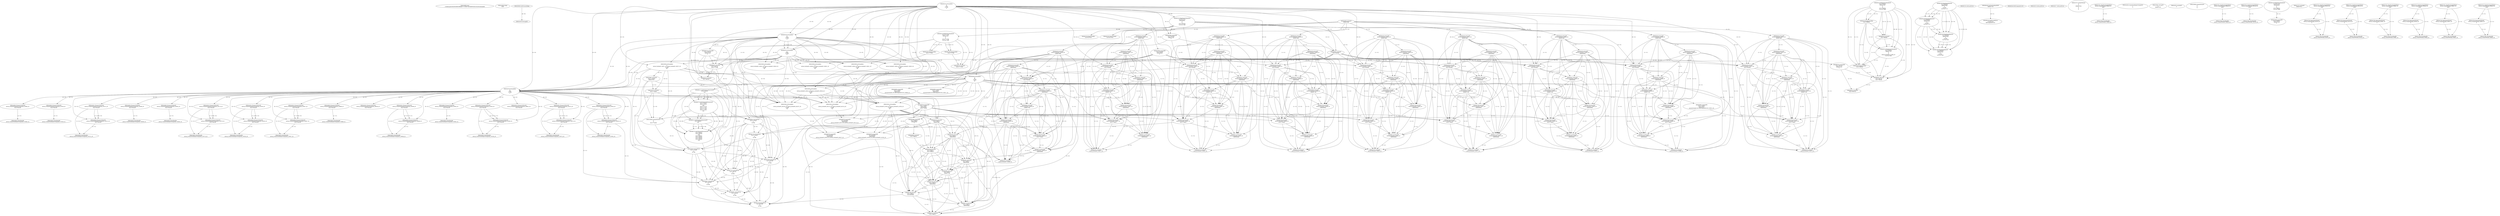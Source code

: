 // Global SCDG with merge call
digraph {
	0 [label="268454688.main
e7b605aaf4556e3626fd05dffabbf773788075d1feb80548c291d3555fe3dd06"]
	1 [label="268454699.Sleep
1000"]
	2 [label="268450908.GetProcessHeap
"]
	3 [label="268465424.VirtualAlloc
0
128
12288
4"]
	4 [label="268465190.RegOpenKeyExW
2147483650
268501000
0
131097
2147417172"]
	5 [label="268465223.RegQueryValueExW
2147417376
268500984
0
0
3221762048
2147417188"]
	3 -> 5 [label="(0-->5)"]
	6 [label="268465239.RegCloseKey
2147417376"]
	5 -> 6 [label="(1-->1)"]
	7 [label="268465489.wsprintfW
3221762048
268501104
0"]
	3 -> 7 [label="(0-->1)"]
	5 -> 7 [label="(5-->1)"]
	8 [label="268466183.VirtualAlloc
0
1024
12288
4"]
	3 -> 8 [label="(3-->3)"]
	3 -> 8 [label="(4-->4)"]
	9 [label="268466202.VirtualAlloc
0
3596
12288
4"]
	3 -> 9 [label="(3-->3)"]
	8 -> 9 [label="(3-->3)"]
	3 -> 9 [label="(4-->4)"]
	8 -> 9 [label="(4-->4)"]
	10 [label="268466212.GetWindowsDirectoryW
3221770240
256"]
	9 -> 10 [label="(0-->1)"]
	11 [label="268466270.GetVolumeInformationW
3221770240
3221770752
256
3221771776
3221771784
3221771780
3221771264
256"]
	9 -> 11 [label="(0-->1)"]
	10 -> 11 [label="(1-->1)"]
	10 -> 11 [label="(2-->3)"]
	10 -> 11 [label="(2-->8)"]
	12 [label="268465190.RegOpenKeyExW
2147483650
268501632
0
131097
2147417172"]
	4 -> 12 [label="(1-->1)"]
	4 -> 12 [label="(4-->4)"]
	4 -> 12 [label="(5-->5)"]
	13 [label="268465223.RegQueryValueExW
3221771788
268501592
0
0
3221771788
2147417188"]
	5 -> 13 [label="(6-->6)"]
	14 [label="268465254.GetLastError
"]
	15 [label="268465263.RegCloseKey
3221771788"]
	13 -> 15 [label="(1-->1)"]
	13 -> 15 [label="(5-->1)"]
	16 [label="268466376.wsprintfW
3221766144
268501204
0"]
	8 -> 16 [label="(0-->1)"]
	17 [label="268466397.lstrcatW
3221766144
3221771788"]
	8 -> 17 [label="(0-->1)"]
	16 -> 17 [label="(1-->1)"]
	13 -> 17 [label="(1-->2)"]
	13 -> 17 [label="(5-->2)"]
	15 -> 17 [label="(1-->2)"]
	18 [label="268466409.GetModuleHandleW
268501752"]
	19 [label="268466416.GetProcAddress
270536744
RtlComputeCrc32"]
	18 -> 19 [label="(0-->1)"]
	20 [label="268466432.lstrlenW
3221766144"]
	8 -> 20 [label="(0-->1)"]
	16 -> 20 [label="(1-->1)"]
	17 -> 20 [label="(1-->1)"]
	21 [label="268466449.RtlComputeCrc32
"]
	22 [label="268466481.VirtualFree
3221770240
0
32768"]
	9 -> 22 [label="(0-->1)"]
	10 -> 22 [label="(1-->1)"]
	11 -> 22 [label="(1-->1)"]
	23 [label="268464882.lstrlenW
3221762048"]
	3 -> 23 [label="(0-->1)"]
	5 -> 23 [label="(5-->1)"]
	7 -> 23 [label="(1-->1)"]
	24 [label="268464893.lstrlenW
268497860"]
	25 [label="268453932.VirtualAlloc
0
retval_lstrlenW_32971_32_retval_lstrlenW_32972_32
12288
64"]
	3 -> 25 [label="(3-->3)"]
	8 -> 25 [label="(3-->3)"]
	9 -> 25 [label="(3-->3)"]
	26 [label="268453967.lstrcpyW
3221774336
268497976"]
	25 -> 26 [label="(0-->1)"]
	27 [label="268453974.lstrlenW
3221774336"]
	25 -> 27 [label="(0-->1)"]
	26 -> 27 [label="(1-->1)"]
	28 [label="268464425.lstrcatW
retval_lstrlenW_33001_32
268497860"]
	24 -> 28 [label="(1-->2)"]
	29 [label="268464433.lstrcatW
retval_lstrlenW_33001_32
268500944"]
	28 -> 29 [label="(1-->1)"]
	30 [label="268464439.lstrcatW
retval_lstrlenW_33001_32
3221762048"]
	28 -> 30 [label="(1-->1)"]
	29 -> 30 [label="(1-->1)"]
	3 -> 30 [label="(0-->2)"]
	5 -> 30 [label="(5-->2)"]
	7 -> 30 [label="(1-->2)"]
	23 -> 30 [label="(1-->2)"]
	31 [label="268464447.lstrcatW
retval_lstrlenW_33001_32
268500948"]
	28 -> 31 [label="(1-->1)"]
	29 -> 31 [label="(1-->1)"]
	30 -> 31 [label="(1-->1)"]
	32 [label="268464636.VirtualAlloc
0
66
12288
64"]
	3 -> 32 [label="(3-->3)"]
	8 -> 32 [label="(3-->3)"]
	9 -> 32 [label="(3-->3)"]
	25 -> 32 [label="(3-->3)"]
	25 -> 32 [label="(4-->4)"]
	33 [label="268464679.wsprintfW
3221778432
268500964
3221774336"]
	32 -> 33 [label="(0-->1)"]
	25 -> 33 [label="(0-->3)"]
	26 -> 33 [label="(1-->3)"]
	27 -> 33 [label="(1-->3)"]
	34 [label="268464692.lstrcatW
retval_lstrlenW_33001_32
268497764"]
	28 -> 34 [label="(1-->1)"]
	29 -> 34 [label="(1-->1)"]
	30 -> 34 [label="(1-->1)"]
	31 -> 34 [label="(1-->1)"]
	35 [label="268464700.lstrcatW
retval_lstrlenW_33001_32
268500944"]
	28 -> 35 [label="(1-->1)"]
	29 -> 35 [label="(1-->1)"]
	30 -> 35 [label="(1-->1)"]
	31 -> 35 [label="(1-->1)"]
	34 -> 35 [label="(1-->1)"]
	29 -> 35 [label="(2-->2)"]
	36 [label="268464706.lstrcatW
retval_lstrlenW_33001_32
3221778432"]
	28 -> 36 [label="(1-->1)"]
	29 -> 36 [label="(1-->1)"]
	30 -> 36 [label="(1-->1)"]
	31 -> 36 [label="(1-->1)"]
	34 -> 36 [label="(1-->1)"]
	35 -> 36 [label="(1-->1)"]
	32 -> 36 [label="(0-->2)"]
	33 -> 36 [label="(1-->2)"]
	37 [label="268464714.lstrcatW
retval_lstrlenW_33001_32
268500948"]
	28 -> 37 [label="(1-->1)"]
	29 -> 37 [label="(1-->1)"]
	30 -> 37 [label="(1-->1)"]
	31 -> 37 [label="(1-->1)"]
	34 -> 37 [label="(1-->1)"]
	35 -> 37 [label="(1-->1)"]
	36 -> 37 [label="(1-->1)"]
	31 -> 37 [label="(2-->2)"]
	38 [label="268464726.VirtualFree
3221778432
0
32768"]
	32 -> 38 [label="(0-->1)"]
	33 -> 38 [label="(1-->1)"]
	36 -> 38 [label="(2-->1)"]
	22 -> 38 [label="(3-->3)"]
	39 [label="268464767.lstrlenW
retval_lstrlenW_33001_32"]
	28 -> 39 [label="(1-->1)"]
	29 -> 39 [label="(1-->1)"]
	30 -> 39 [label="(1-->1)"]
	31 -> 39 [label="(1-->1)"]
	34 -> 39 [label="(1-->1)"]
	35 -> 39 [label="(1-->1)"]
	36 -> 39 [label="(1-->1)"]
	37 -> 39 [label="(1-->1)"]
	40 [label="268453998.CreateMutexW
0
0
3221774336"]
	25 -> 40 [label="(0-->3)"]
	26 -> 40 [label="(1-->3)"]
	27 -> 40 [label="(1-->3)"]
	33 -> 40 [label="(3-->3)"]
	41 [label="268454010.GetLastError
"]
	42 [label="268454017.GetLastError
"]
	43 [label="268454043.VirtualFree
3221774336
0
32768"]
	25 -> 43 [label="(0-->1)"]
	26 -> 43 [label="(1-->1)"]
	27 -> 43 [label="(1-->1)"]
	33 -> 43 [label="(3-->1)"]
	40 -> 43 [label="(3-->1)"]
	22 -> 43 [label="(3-->3)"]
	38 -> 43 [label="(3-->3)"]
	44 [label="268467629.VirtualFree
3221762048
0
32768"]
	3 -> 44 [label="(0-->1)"]
	5 -> 44 [label="(5-->1)"]
	7 -> 44 [label="(1-->1)"]
	23 -> 44 [label="(1-->1)"]
	30 -> 44 [label="(2-->1)"]
	22 -> 44 [label="(3-->3)"]
	38 -> 44 [label="(3-->3)"]
	43 -> 44 [label="(3-->3)"]
	45 [label="268467737.VirtualFree
3221766144
0
32768"]
	8 -> 45 [label="(0-->1)"]
	16 -> 45 [label="(1-->1)"]
	17 -> 45 [label="(1-->1)"]
	20 -> 45 [label="(1-->1)"]
	22 -> 45 [label="(3-->3)"]
	38 -> 45 [label="(3-->3)"]
	43 -> 45 [label="(3-->3)"]
	44 -> 45 [label="(3-->3)"]
	46 [label="268454737.CreateThread
0
0
268447024
0
0
0"]
	47 [label="268454761.WaitForSingleObject
retval_CreateThread_33929_32
5000"]
	48 [label="268454790.CloseHandle
retval_CreateThread_33929_32"]
	47 -> 48 [label="(1-->1)"]
	49 [label="268454450.CreateToolhelp32Snapshot
2
0"]
	50 [label="268454476.VirtualAlloc
0
556
12288
4"]
	3 -> 50 [label="(3-->3)"]
	8 -> 50 [label="(3-->3)"]
	9 -> 50 [label="(3-->3)"]
	25 -> 50 [label="(3-->3)"]
	32 -> 50 [label="(3-->3)"]
	3 -> 50 [label="(4-->4)"]
	8 -> 50 [label="(4-->4)"]
	9 -> 50 [label="(4-->4)"]
	51 [label="268454501.Process32FirstW
retval_CreateToolhelp32Snapshot_38852_32
3221782528"]
	50 -> 51 [label="(0-->2)"]
	52 [label="268454533.lstrcmpiW
"]
	2 -> 52 [label="(0-->0)"]
	53 [label="268465489.wsprintfW
3221762048
268500964
0"]
	3 -> 53 [label="(0-->1)"]
	54 [label="268453932.VirtualAlloc
0
retval_lstrlenW_32813_32_retval_lstrlenW_32816_32
12288
64"]
	3 -> 54 [label="(3-->3)"]
	8 -> 54 [label="(3-->3)"]
	9 -> 54 [label="(3-->3)"]
	55 [label="268464425.lstrcatW
retval_lstrlenW_32829_32
268497860"]
	24 -> 55 [label="(1-->2)"]
	56 [label="268464433.lstrcatW
retval_lstrlenW_32829_32
268500944"]
	55 -> 56 [label="(1-->1)"]
	57 [label="268464439.lstrcatW
retval_lstrlenW_32829_32
3221762048"]
	55 -> 57 [label="(1-->1)"]
	56 -> 57 [label="(1-->1)"]
	3 -> 57 [label="(0-->2)"]
	23 -> 57 [label="(1-->2)"]
	53 -> 57 [label="(1-->2)"]
	58 [label="268464447.lstrcatW
retval_lstrlenW_32829_32
268500948"]
	55 -> 58 [label="(1-->1)"]
	56 -> 58 [label="(1-->1)"]
	57 -> 58 [label="(1-->1)"]
	59 [label="268464692.lstrcatW
retval_lstrlenW_32829_32
268497764"]
	55 -> 59 [label="(1-->1)"]
	56 -> 59 [label="(1-->1)"]
	57 -> 59 [label="(1-->1)"]
	58 -> 59 [label="(1-->1)"]
	60 [label="268464700.lstrcatW
retval_lstrlenW_32829_32
268500944"]
	55 -> 60 [label="(1-->1)"]
	56 -> 60 [label="(1-->1)"]
	57 -> 60 [label="(1-->1)"]
	58 -> 60 [label="(1-->1)"]
	59 -> 60 [label="(1-->1)"]
	56 -> 60 [label="(2-->2)"]
	61 [label="268464706.lstrcatW
retval_lstrlenW_32829_32
3221778432"]
	55 -> 61 [label="(1-->1)"]
	56 -> 61 [label="(1-->1)"]
	57 -> 61 [label="(1-->1)"]
	58 -> 61 [label="(1-->1)"]
	59 -> 61 [label="(1-->1)"]
	60 -> 61 [label="(1-->1)"]
	32 -> 61 [label="(0-->2)"]
	33 -> 61 [label="(1-->2)"]
	62 [label="268464714.lstrcatW
retval_lstrlenW_32829_32
268500948"]
	55 -> 62 [label="(1-->1)"]
	56 -> 62 [label="(1-->1)"]
	57 -> 62 [label="(1-->1)"]
	58 -> 62 [label="(1-->1)"]
	59 -> 62 [label="(1-->1)"]
	60 -> 62 [label="(1-->1)"]
	61 -> 62 [label="(1-->1)"]
	58 -> 62 [label="(2-->2)"]
	63 [label="268464767.lstrlenW
retval_lstrlenW_32829_32"]
	55 -> 63 [label="(1-->1)"]
	56 -> 63 [label="(1-->1)"]
	57 -> 63 [label="(1-->1)"]
	58 -> 63 [label="(1-->1)"]
	59 -> 63 [label="(1-->1)"]
	60 -> 63 [label="(1-->1)"]
	61 -> 63 [label="(1-->1)"]
	62 -> 63 [label="(1-->1)"]
	64 [label="268454501.Process32FirstW
retval_CreateToolhelp32Snapshot_33205_32
3221782528"]
	50 -> 64 [label="(0-->2)"]
	65 [label="268454602.Process32NextW
retval_CreateToolhelp32Snapshot_33205_32
3221782528"]
	64 -> 65 [label="(1-->1)"]
	50 -> 65 [label="(0-->2)"]
	64 -> 65 [label="(2-->2)"]
	66 [label="268454627.VirtualFree
3221782528
0
32768"]
	50 -> 66 [label="(0-->1)"]
	64 -> 66 [label="(2-->1)"]
	65 -> 66 [label="(2-->1)"]
	22 -> 66 [label="(3-->3)"]
	38 -> 66 [label="(3-->3)"]
	43 -> 66 [label="(3-->3)"]
	44 -> 66 [label="(3-->3)"]
	45 -> 66 [label="(3-->3)"]
	67 [label="268454634.CloseHandle
retval_CreateToolhelp32Snapshot_33205_32"]
	64 -> 67 [label="(1-->1)"]
	65 -> 67 [label="(1-->1)"]
	68 [label="268465190.RegOpenKeyExW
2147483650
268501000
0
131097
2147417052"]
	4 -> 68 [label="(1-->1)"]
	12 -> 68 [label="(1-->1)"]
	4 -> 68 [label="(2-->2)"]
	4 -> 68 [label="(4-->4)"]
	12 -> 68 [label="(4-->4)"]
	69 [label="268465489.wsprintfW
3221786624
268500964
0"]
	33 -> 69 [label="(2-->2)"]
	53 -> 69 [label="(2-->2)"]
	70 [label="268466212.GetWindowsDirectoryW
3221794816
256"]
	10 -> 70 [label="(2-->2)"]
	11 -> 70 [label="(3-->2)"]
	11 -> 70 [label="(8-->2)"]
	71 [label="268466270.GetVolumeInformationW
3221794816
3221795328
256
3221796352
3221796360
3221796356
3221795840
256"]
	70 -> 71 [label="(1-->1)"]
	10 -> 71 [label="(2-->3)"]
	11 -> 71 [label="(3-->3)"]
	11 -> 71 [label="(8-->3)"]
	70 -> 71 [label="(2-->3)"]
	10 -> 71 [label="(2-->8)"]
	11 -> 71 [label="(3-->8)"]
	11 -> 71 [label="(8-->8)"]
	70 -> 71 [label="(2-->8)"]
	72 [label="268465190.RegOpenKeyExW
2147483650
268501632
0
131097
2147417052"]
	4 -> 72 [label="(1-->1)"]
	12 -> 72 [label="(1-->1)"]
	68 -> 72 [label="(1-->1)"]
	12 -> 72 [label="(2-->2)"]
	4 -> 72 [label="(4-->4)"]
	12 -> 72 [label="(4-->4)"]
	68 -> 72 [label="(4-->4)"]
	68 -> 72 [label="(5-->5)"]
	73 [label="268465223.RegQueryValueExW
3221796364
268501592
0
0
3221796364
2147417068"]
	74 [label="268465239.RegCloseKey
3221796364"]
	73 -> 74 [label="(1-->1)"]
	73 -> 74 [label="(5-->1)"]
	75 [label="268466320.lstrlenW
3221796364"]
	73 -> 75 [label="(1-->1)"]
	73 -> 75 [label="(5-->1)"]
	74 -> 75 [label="(1-->1)"]
	76 [label="268465223.RegQueryValueExW
3221796364
268501728
0
0
retval_lstrlenW_37560_32
2147417068"]
	73 -> 76 [label="(1-->1)"]
	73 -> 76 [label="(5-->1)"]
	74 -> 76 [label="(1-->1)"]
	75 -> 76 [label="(1-->1)"]
	73 -> 76 [label="(6-->6)"]
	77 [label="268465263.RegCloseKey
3221796364"]
	73 -> 77 [label="(1-->1)"]
	73 -> 77 [label="(5-->1)"]
	74 -> 77 [label="(1-->1)"]
	75 -> 77 [label="(1-->1)"]
	76 -> 77 [label="(1-->1)"]
	78 [label="268466376.wsprintfW
3221790720
268501204
0"]
	16 -> 78 [label="(2-->2)"]
	79 [label="268466397.lstrcatW
3221790720
3221796364"]
	78 -> 79 [label="(1-->1)"]
	73 -> 79 [label="(1-->2)"]
	73 -> 79 [label="(5-->2)"]
	74 -> 79 [label="(1-->2)"]
	75 -> 79 [label="(1-->2)"]
	76 -> 79 [label="(1-->2)"]
	77 -> 79 [label="(1-->2)"]
	80 [label="268466432.lstrlenW
3221790720"]
	78 -> 80 [label="(1-->1)"]
	79 -> 80 [label="(1-->1)"]
	81 [label="268466481.VirtualFree
3221794816
0
32768"]
	70 -> 81 [label="(1-->1)"]
	71 -> 81 [label="(1-->1)"]
	22 -> 81 [label="(3-->3)"]
	38 -> 81 [label="(3-->3)"]
	43 -> 81 [label="(3-->3)"]
	44 -> 81 [label="(3-->3)"]
	45 -> 81 [label="(3-->3)"]
	66 -> 81 [label="(3-->3)"]
	82 [label="268464882.lstrlenW
3221786624"]
	69 -> 82 [label="(1-->1)"]
	83 [label="268452641.VirtualAlloc
0
retval_lstrlenW_41353_32_retval_lstrlenW_41355_32
12288
64"]
	3 -> 83 [label="(3-->3)"]
	8 -> 83 [label="(3-->3)"]
	9 -> 83 [label="(3-->3)"]
	32 -> 83 [label="(3-->3)"]
	50 -> 83 [label="(3-->3)"]
	54 -> 83 [label="(3-->3)"]
	32 -> 83 [label="(4-->4)"]
	54 -> 83 [label="(4-->4)"]
	84 [label="268464425.lstrcatW
3221798912
268497860"]
	83 -> 84 [label="(0-->1)"]
	24 -> 84 [label="(1-->2)"]
	55 -> 84 [label="(2-->2)"]
	85 [label="268464433.lstrcatW
3221798912
268500944"]
	83 -> 85 [label="(0-->1)"]
	84 -> 85 [label="(1-->1)"]
	56 -> 85 [label="(2-->2)"]
	60 -> 85 [label="(2-->2)"]
	86 [label="268464439.lstrcatW
3221798912
3221786624"]
	83 -> 86 [label="(0-->1)"]
	84 -> 86 [label="(1-->1)"]
	85 -> 86 [label="(1-->1)"]
	69 -> 86 [label="(1-->2)"]
	82 -> 86 [label="(1-->2)"]
	87 [label="268464447.lstrcatW
3221798912
268500948"]
	83 -> 87 [label="(0-->1)"]
	84 -> 87 [label="(1-->1)"]
	85 -> 87 [label="(1-->1)"]
	86 -> 87 [label="(1-->1)"]
	58 -> 87 [label="(2-->2)"]
	62 -> 87 [label="(2-->2)"]
	88 [label="268464679.wsprintfW
3221803008
268500964
retval_lstrlenW_41353_32_retval_lstrlenW_41355_32"]
	33 -> 88 [label="(2-->2)"]
	53 -> 88 [label="(2-->2)"]
	69 -> 88 [label="(2-->2)"]
	83 -> 88 [label="(2-->3)"]
	89 [label="268464692.lstrcatW
3221798912
268497764"]
	83 -> 89 [label="(0-->1)"]
	84 -> 89 [label="(1-->1)"]
	85 -> 89 [label="(1-->1)"]
	86 -> 89 [label="(1-->1)"]
	87 -> 89 [label="(1-->1)"]
	59 -> 89 [label="(2-->2)"]
	90 [label="268464700.lstrcatW
3221798912
268500944"]
	83 -> 90 [label="(0-->1)"]
	84 -> 90 [label="(1-->1)"]
	85 -> 90 [label="(1-->1)"]
	86 -> 90 [label="(1-->1)"]
	87 -> 90 [label="(1-->1)"]
	89 -> 90 [label="(1-->1)"]
	56 -> 90 [label="(2-->2)"]
	60 -> 90 [label="(2-->2)"]
	85 -> 90 [label="(2-->2)"]
	91 [label="268464706.lstrcatW
3221798912
3221803008"]
	83 -> 91 [label="(0-->1)"]
	84 -> 91 [label="(1-->1)"]
	85 -> 91 [label="(1-->1)"]
	86 -> 91 [label="(1-->1)"]
	87 -> 91 [label="(1-->1)"]
	89 -> 91 [label="(1-->1)"]
	90 -> 91 [label="(1-->1)"]
	88 -> 91 [label="(1-->2)"]
	92 [label="268464714.lstrcatW
3221798912
268500948"]
	83 -> 92 [label="(0-->1)"]
	84 -> 92 [label="(1-->1)"]
	85 -> 92 [label="(1-->1)"]
	86 -> 92 [label="(1-->1)"]
	87 -> 92 [label="(1-->1)"]
	89 -> 92 [label="(1-->1)"]
	90 -> 92 [label="(1-->1)"]
	91 -> 92 [label="(1-->1)"]
	58 -> 92 [label="(2-->2)"]
	62 -> 92 [label="(2-->2)"]
	87 -> 92 [label="(2-->2)"]
	93 [label="268464726.VirtualFree
3221803008
0
32768"]
	88 -> 93 [label="(1-->1)"]
	91 -> 93 [label="(2-->1)"]
	22 -> 93 [label="(3-->3)"]
	38 -> 93 [label="(3-->3)"]
	43 -> 93 [label="(3-->3)"]
	44 -> 93 [label="(3-->3)"]
	45 -> 93 [label="(3-->3)"]
	66 -> 93 [label="(3-->3)"]
	81 -> 93 [label="(3-->3)"]
	94 [label="268464767.lstrlenW
3221798912"]
	83 -> 94 [label="(0-->1)"]
	84 -> 94 [label="(1-->1)"]
	85 -> 94 [label="(1-->1)"]
	86 -> 94 [label="(1-->1)"]
	87 -> 94 [label="(1-->1)"]
	89 -> 94 [label="(1-->1)"]
	90 -> 94 [label="(1-->1)"]
	91 -> 94 [label="(1-->1)"]
	92 -> 94 [label="(1-->1)"]
	95 [label="268453967.lstrcpyW
0
268497976"]
	96 [label="268453974.lstrlenW
0"]
	97 [label="268464425.lstrcatW
retval_lstrlenW_32827_32
268497860"]
	24 -> 97 [label="(1-->2)"]
	98 [label="268464433.lstrcatW
retval_lstrlenW_32827_32
268500944"]
	97 -> 98 [label="(1-->1)"]
	99 [label="268464439.lstrcatW
retval_lstrlenW_32827_32
3221762048"]
	97 -> 99 [label="(1-->1)"]
	98 -> 99 [label="(1-->1)"]
	3 -> 99 [label="(0-->2)"]
	23 -> 99 [label="(1-->2)"]
	53 -> 99 [label="(1-->2)"]
	100 [label="268464447.lstrcatW
retval_lstrlenW_32827_32
268500948"]
	97 -> 100 [label="(1-->1)"]
	98 -> 100 [label="(1-->1)"]
	99 -> 100 [label="(1-->1)"]
	101 [label="268464692.lstrcatW
retval_lstrlenW_32827_32
268497764"]
	97 -> 101 [label="(1-->1)"]
	98 -> 101 [label="(1-->1)"]
	99 -> 101 [label="(1-->1)"]
	100 -> 101 [label="(1-->1)"]
	102 [label="268464700.lstrcatW
retval_lstrlenW_32827_32
268500944"]
	97 -> 102 [label="(1-->1)"]
	98 -> 102 [label="(1-->1)"]
	99 -> 102 [label="(1-->1)"]
	100 -> 102 [label="(1-->1)"]
	101 -> 102 [label="(1-->1)"]
	98 -> 102 [label="(2-->2)"]
	103 [label="268464706.lstrcatW
retval_lstrlenW_32827_32
3221778432"]
	97 -> 103 [label="(1-->1)"]
	98 -> 103 [label="(1-->1)"]
	99 -> 103 [label="(1-->1)"]
	100 -> 103 [label="(1-->1)"]
	101 -> 103 [label="(1-->1)"]
	102 -> 103 [label="(1-->1)"]
	32 -> 103 [label="(0-->2)"]
	33 -> 103 [label="(1-->2)"]
	104 [label="268464714.lstrcatW
retval_lstrlenW_32827_32
268500948"]
	97 -> 104 [label="(1-->1)"]
	98 -> 104 [label="(1-->1)"]
	99 -> 104 [label="(1-->1)"]
	100 -> 104 [label="(1-->1)"]
	101 -> 104 [label="(1-->1)"]
	102 -> 104 [label="(1-->1)"]
	103 -> 104 [label="(1-->1)"]
	100 -> 104 [label="(2-->2)"]
	105 [label="268464767.lstrlenW
retval_lstrlenW_32827_32"]
	97 -> 105 [label="(1-->1)"]
	98 -> 105 [label="(1-->1)"]
	99 -> 105 [label="(1-->1)"]
	100 -> 105 [label="(1-->1)"]
	101 -> 105 [label="(1-->1)"]
	102 -> 105 [label="(1-->1)"]
	103 -> 105 [label="(1-->1)"]
	104 -> 105 [label="(1-->1)"]
	106 [label="268453998.CreateMutexW
0
0
0"]
	107 [label="268454761.WaitForSingleObject
retval_CreateThread_36436_32
5000"]
	108 [label="268454790.CloseHandle
retval_CreateThread_36436_32"]
	107 -> 108 [label="(1-->1)"]
	109 [label="268454501.Process32FirstW
retval_CreateToolhelp32Snapshot_39029_32
3221782528"]
	50 -> 109 [label="(0-->2)"]
	110 [label="268454761.WaitForSingleObject
retval_CreateThread_33150_32
5000"]
	111 [label="268454790.CloseHandle
retval_CreateThread_33150_32"]
	110 -> 111 [label="(1-->1)"]
	112 [label="268454501.Process32FirstW
retval_CreateToolhelp32Snapshot_33437_32
3221782528"]
	50 -> 112 [label="(0-->2)"]
	113 [label="268454602.Process32NextW
retval_CreateToolhelp32Snapshot_33437_32
3221782528"]
	112 -> 113 [label="(1-->1)"]
	50 -> 113 [label="(0-->2)"]
	112 -> 113 [label="(2-->2)"]
	114 [label="268454634.CloseHandle
retval_CreateToolhelp32Snapshot_33437_32"]
	112 -> 114 [label="(1-->1)"]
	113 -> 114 [label="(1-->1)"]
	115 [label="268465223.RegQueryValueExW
2147417376
268500984
0
0
3221786624
2147417068"]
	116 [label="268465489.wsprintfW
3221786624
268501104
0"]
	115 -> 116 [label="(5-->1)"]
	117 [label="268452641.VirtualAlloc
0
retval_lstrlenW_40112_32_retval_lstrlenW_40110_32
12288
64"]
	3 -> 117 [label="(3-->3)"]
	8 -> 117 [label="(3-->3)"]
	9 -> 117 [label="(3-->3)"]
	32 -> 117 [label="(3-->3)"]
	50 -> 117 [label="(3-->3)"]
	54 -> 117 [label="(3-->3)"]
	32 -> 117 [label="(4-->4)"]
	54 -> 117 [label="(4-->4)"]
	118 [label="268464679.wsprintfW
3221803008
268500964
retval_lstrlenW_40112_32_retval_lstrlenW_40110_32"]
	33 -> 118 [label="(2-->2)"]
	53 -> 118 [label="(2-->2)"]
	117 -> 118 [label="(2-->3)"]
	119 [label="268452707.lstrlenW
268497912"]
	120 [label="268452641.VirtualAlloc
0
retval_lstrlenW_40105_32_retval_lstrlenW_40107_32
12288
64"]
	3 -> 120 [label="(3-->3)"]
	8 -> 120 [label="(3-->3)"]
	9 -> 120 [label="(3-->3)"]
	32 -> 120 [label="(3-->3)"]
	50 -> 120 [label="(3-->3)"]
	54 -> 120 [label="(3-->3)"]
	32 -> 120 [label="(4-->4)"]
	54 -> 120 [label="(4-->4)"]
	121 [label="268464679.wsprintfW
3221803008
268500964
retval_lstrlenW_40105_32_retval_lstrlenW_40107_32"]
	33 -> 121 [label="(2-->2)"]
	53 -> 121 [label="(2-->2)"]
	69 -> 121 [label="(2-->2)"]
	120 -> 121 [label="(2-->3)"]
	122 [label="268465263.RegCloseKey
2147417376"]
	5 -> 122 [label="(1-->1)"]
	123 [label="268465239.RegCloseKey
3221771788"]
	13 -> 123 [label="(1-->1)"]
	13 -> 123 [label="(5-->1)"]
	124 [label="268466320.lstrlenW
3221771788"]
	13 -> 124 [label="(1-->1)"]
	13 -> 124 [label="(5-->1)"]
	123 -> 124 [label="(1-->1)"]
	125 [label="268453932.VirtualAlloc
0
retval_lstrlenW_32822_32_retval_lstrlenW_32819_32
12288
64"]
	3 -> 125 [label="(3-->3)"]
	8 -> 125 [label="(3-->3)"]
	9 -> 125 [label="(3-->3)"]
	126 [label="268464425.lstrcatW
retval_lstrlenW_32836_32
268497860"]
	24 -> 126 [label="(1-->2)"]
	127 [label="268464433.lstrcatW
retval_lstrlenW_32836_32
268500944"]
	126 -> 127 [label="(1-->1)"]
	128 [label="268464439.lstrcatW
retval_lstrlenW_32836_32
3221762048"]
	126 -> 128 [label="(1-->1)"]
	127 -> 128 [label="(1-->1)"]
	3 -> 128 [label="(0-->2)"]
	23 -> 128 [label="(1-->2)"]
	53 -> 128 [label="(1-->2)"]
	129 [label="268464447.lstrcatW
retval_lstrlenW_32836_32
268500948"]
	126 -> 129 [label="(1-->1)"]
	127 -> 129 [label="(1-->1)"]
	128 -> 129 [label="(1-->1)"]
	130 [label="268464692.lstrcatW
retval_lstrlenW_32836_32
268497764"]
	126 -> 130 [label="(1-->1)"]
	127 -> 130 [label="(1-->1)"]
	128 -> 130 [label="(1-->1)"]
	129 -> 130 [label="(1-->1)"]
	131 [label="268464700.lstrcatW
retval_lstrlenW_32836_32
268500944"]
	126 -> 131 [label="(1-->1)"]
	127 -> 131 [label="(1-->1)"]
	128 -> 131 [label="(1-->1)"]
	129 -> 131 [label="(1-->1)"]
	130 -> 131 [label="(1-->1)"]
	127 -> 131 [label="(2-->2)"]
	132 [label="268464706.lstrcatW
retval_lstrlenW_32836_32
3221778432"]
	126 -> 132 [label="(1-->1)"]
	127 -> 132 [label="(1-->1)"]
	128 -> 132 [label="(1-->1)"]
	129 -> 132 [label="(1-->1)"]
	130 -> 132 [label="(1-->1)"]
	131 -> 132 [label="(1-->1)"]
	32 -> 132 [label="(0-->2)"]
	33 -> 132 [label="(1-->2)"]
	133 [label="268464714.lstrcatW
retval_lstrlenW_32836_32
268500948"]
	126 -> 133 [label="(1-->1)"]
	127 -> 133 [label="(1-->1)"]
	128 -> 133 [label="(1-->1)"]
	129 -> 133 [label="(1-->1)"]
	130 -> 133 [label="(1-->1)"]
	131 -> 133 [label="(1-->1)"]
	132 -> 133 [label="(1-->1)"]
	129 -> 133 [label="(2-->2)"]
	134 [label="268464767.lstrlenW
retval_lstrlenW_32836_32"]
	126 -> 134 [label="(1-->1)"]
	127 -> 134 [label="(1-->1)"]
	128 -> 134 [label="(1-->1)"]
	129 -> 134 [label="(1-->1)"]
	130 -> 134 [label="(1-->1)"]
	131 -> 134 [label="(1-->1)"]
	132 -> 134 [label="(1-->1)"]
	133 -> 134 [label="(1-->1)"]
	135 [label="268454602.Process32NextW
retval_CreateToolhelp32Snapshot_33099_32
3221782528"]
	50 -> 135 [label="(0-->2)"]
	136 [label="268454634.CloseHandle
retval_CreateToolhelp32Snapshot_33099_32"]
	135 -> 136 [label="(1-->1)"]
	137 [label="268453932.VirtualAlloc
0
retval_lstrlenW_32828_32_retval_lstrlenW_32831_32
12288
64"]
	3 -> 137 [label="(3-->3)"]
	8 -> 137 [label="(3-->3)"]
	9 -> 137 [label="(3-->3)"]
	138 [label="268464425.lstrcatW
retval_lstrlenW_32853_32
268497860"]
	24 -> 138 [label="(1-->2)"]
	139 [label="268464433.lstrcatW
retval_lstrlenW_32853_32
268500944"]
	138 -> 139 [label="(1-->1)"]
	140 [label="268464439.lstrcatW
retval_lstrlenW_32853_32
3221762048"]
	138 -> 140 [label="(1-->1)"]
	139 -> 140 [label="(1-->1)"]
	3 -> 140 [label="(0-->2)"]
	5 -> 140 [label="(5-->2)"]
	23 -> 140 [label="(1-->2)"]
	53 -> 140 [label="(1-->2)"]
	141 [label="268464447.lstrcatW
retval_lstrlenW_32853_32
268500948"]
	138 -> 141 [label="(1-->1)"]
	139 -> 141 [label="(1-->1)"]
	140 -> 141 [label="(1-->1)"]
	142 [label="268464692.lstrcatW
retval_lstrlenW_32853_32
268497764"]
	138 -> 142 [label="(1-->1)"]
	139 -> 142 [label="(1-->1)"]
	140 -> 142 [label="(1-->1)"]
	141 -> 142 [label="(1-->1)"]
	143 [label="268464700.lstrcatW
retval_lstrlenW_32853_32
268500944"]
	138 -> 143 [label="(1-->1)"]
	139 -> 143 [label="(1-->1)"]
	140 -> 143 [label="(1-->1)"]
	141 -> 143 [label="(1-->1)"]
	142 -> 143 [label="(1-->1)"]
	139 -> 143 [label="(2-->2)"]
	144 [label="268464706.lstrcatW
retval_lstrlenW_32853_32
3221778432"]
	138 -> 144 [label="(1-->1)"]
	139 -> 144 [label="(1-->1)"]
	140 -> 144 [label="(1-->1)"]
	141 -> 144 [label="(1-->1)"]
	142 -> 144 [label="(1-->1)"]
	143 -> 144 [label="(1-->1)"]
	32 -> 144 [label="(0-->2)"]
	33 -> 144 [label="(1-->2)"]
	145 [label="268464714.lstrcatW
retval_lstrlenW_32853_32
268500948"]
	138 -> 145 [label="(1-->1)"]
	139 -> 145 [label="(1-->1)"]
	140 -> 145 [label="(1-->1)"]
	141 -> 145 [label="(1-->1)"]
	142 -> 145 [label="(1-->1)"]
	143 -> 145 [label="(1-->1)"]
	144 -> 145 [label="(1-->1)"]
	141 -> 145 [label="(2-->2)"]
	146 [label="268464767.lstrlenW
retval_lstrlenW_32853_32"]
	138 -> 146 [label="(1-->1)"]
	139 -> 146 [label="(1-->1)"]
	140 -> 146 [label="(1-->1)"]
	141 -> 146 [label="(1-->1)"]
	142 -> 146 [label="(1-->1)"]
	143 -> 146 [label="(1-->1)"]
	144 -> 146 [label="(1-->1)"]
	145 -> 146 [label="(1-->1)"]
	147 [label="268454761.WaitForSingleObject
retval_CreateThread_33478_32
5000"]
	148 [label="268454780.TerminateThread
retval_CreateThread_33478_32
0"]
	147 -> 148 [label="(1-->1)"]
	149 [label="268454790.CloseHandle
retval_CreateThread_33478_32"]
	147 -> 149 [label="(1-->1)"]
	148 -> 149 [label="(1-->1)"]
	150 [label="268454501.Process32FirstW
retval_CreateToolhelp32Snapshot_34048_32
3221782528"]
	50 -> 150 [label="(0-->2)"]
	151 [label="268454602.Process32NextW
retval_CreateToolhelp32Snapshot_34048_32
3221782528"]
	150 -> 151 [label="(1-->1)"]
	50 -> 151 [label="(0-->2)"]
	150 -> 151 [label="(2-->2)"]
	152 [label="268454634.CloseHandle
retval_CreateToolhelp32Snapshot_34048_32"]
	150 -> 152 [label="(1-->1)"]
	151 -> 152 [label="(1-->1)"]
	153 [label="268464662.wsprintfW
3221778432
268500952
unconstrained_ret_RtlComputeCrc32_32817_32"]
	32 -> 153 [label="(0-->1)"]
	154 [label="268454761.WaitForSingleObject
retval_CreateThread_33123_32
5000"]
	155 [label="268454780.TerminateThread
retval_CreateThread_33123_32
0"]
	154 -> 155 [label="(1-->1)"]
	156 [label="268454790.CloseHandle
retval_CreateThread_33123_32"]
	154 -> 156 [label="(1-->1)"]
	155 -> 156 [label="(1-->1)"]
	157 [label="268454501.Process32FirstW
retval_CreateToolhelp32Snapshot_33163_32
3221782528"]
	50 -> 157 [label="(0-->2)"]
	158 [label="268454602.Process32NextW
retval_CreateToolhelp32Snapshot_33163_32
3221782528"]
	157 -> 158 [label="(1-->1)"]
	50 -> 158 [label="(0-->2)"]
	157 -> 158 [label="(2-->2)"]
	159 [label="268454634.CloseHandle
retval_CreateToolhelp32Snapshot_33163_32"]
	157 -> 159 [label="(1-->1)"]
	158 -> 159 [label="(1-->1)"]
	160 [label="268454602.Process32NextW
retval_CreateToolhelp32Snapshot_33505_32
3221782528"]
	50 -> 160 [label="(0-->2)"]
	161 [label="268454634.CloseHandle
retval_CreateToolhelp32Snapshot_33505_32"]
	160 -> 161 [label="(1-->1)"]
	162 [label="268454501.Process32FirstW
retval_CreateToolhelp32Snapshot_33573_32
3221782528"]
	50 -> 162 [label="(0-->2)"]
	163 [label="268454602.Process32NextW
retval_CreateToolhelp32Snapshot_33573_32
3221782528"]
	162 -> 163 [label="(1-->1)"]
	50 -> 163 [label="(0-->2)"]
	162 -> 163 [label="(2-->2)"]
	164 [label="268454634.CloseHandle
retval_CreateToolhelp32Snapshot_33573_32"]
	162 -> 164 [label="(1-->1)"]
	163 -> 164 [label="(1-->1)"]
	165 [label="268464425.lstrcatW
retval_lstrlenW_32871_32
268497860"]
	24 -> 165 [label="(1-->2)"]
	166 [label="268464433.lstrcatW
retval_lstrlenW_32871_32
268500944"]
	165 -> 166 [label="(1-->1)"]
	167 [label="268464439.lstrcatW
retval_lstrlenW_32871_32
3221762048"]
	165 -> 167 [label="(1-->1)"]
	166 -> 167 [label="(1-->1)"]
	3 -> 167 [label="(0-->2)"]
	23 -> 167 [label="(1-->2)"]
	53 -> 167 [label="(1-->2)"]
	168 [label="268464447.lstrcatW
retval_lstrlenW_32871_32
268500948"]
	165 -> 168 [label="(1-->1)"]
	166 -> 168 [label="(1-->1)"]
	167 -> 168 [label="(1-->1)"]
	169 [label="268464692.lstrcatW
retval_lstrlenW_32871_32
268497764"]
	165 -> 169 [label="(1-->1)"]
	166 -> 169 [label="(1-->1)"]
	167 -> 169 [label="(1-->1)"]
	168 -> 169 [label="(1-->1)"]
	170 [label="268464700.lstrcatW
retval_lstrlenW_32871_32
268500944"]
	165 -> 170 [label="(1-->1)"]
	166 -> 170 [label="(1-->1)"]
	167 -> 170 [label="(1-->1)"]
	168 -> 170 [label="(1-->1)"]
	169 -> 170 [label="(1-->1)"]
	166 -> 170 [label="(2-->2)"]
	171 [label="268464706.lstrcatW
retval_lstrlenW_32871_32
3221778432"]
	165 -> 171 [label="(1-->1)"]
	166 -> 171 [label="(1-->1)"]
	167 -> 171 [label="(1-->1)"]
	168 -> 171 [label="(1-->1)"]
	169 -> 171 [label="(1-->1)"]
	170 -> 171 [label="(1-->1)"]
	32 -> 171 [label="(0-->2)"]
	33 -> 171 [label="(1-->2)"]
	172 [label="268464714.lstrcatW
retval_lstrlenW_32871_32
268500948"]
	165 -> 172 [label="(1-->1)"]
	166 -> 172 [label="(1-->1)"]
	167 -> 172 [label="(1-->1)"]
	168 -> 172 [label="(1-->1)"]
	169 -> 172 [label="(1-->1)"]
	170 -> 172 [label="(1-->1)"]
	171 -> 172 [label="(1-->1)"]
	168 -> 172 [label="(2-->2)"]
	173 [label="268464767.lstrlenW
retval_lstrlenW_32871_32"]
	165 -> 173 [label="(1-->1)"]
	166 -> 173 [label="(1-->1)"]
	167 -> 173 [label="(1-->1)"]
	168 -> 173 [label="(1-->1)"]
	169 -> 173 [label="(1-->1)"]
	170 -> 173 [label="(1-->1)"]
	171 -> 173 [label="(1-->1)"]
	172 -> 173 [label="(1-->1)"]
	174 [label="268454602.Process32NextW
retval_CreateToolhelp32Snapshot_33493_32
3221782528"]
	50 -> 174 [label="(0-->2)"]
	175 [label="268454634.CloseHandle
retval_CreateToolhelp32Snapshot_33493_32"]
	174 -> 175 [label="(1-->1)"]
	176 [label="268453932.VirtualAlloc
0
retval_lstrlenW_32818_32_retval_lstrlenW_32821_32
12288
64"]
	3 -> 176 [label="(3-->3)"]
	8 -> 176 [label="(3-->3)"]
	9 -> 176 [label="(3-->3)"]
	177 [label="268464425.lstrcatW
retval_lstrlenW_32835_32
268497860"]
	24 -> 177 [label="(1-->2)"]
	178 [label="268464433.lstrcatW
retval_lstrlenW_32835_32
268500944"]
	177 -> 178 [label="(1-->1)"]
	179 [label="268464439.lstrcatW
retval_lstrlenW_32835_32
3221762048"]
	177 -> 179 [label="(1-->1)"]
	178 -> 179 [label="(1-->1)"]
	3 -> 179 [label="(0-->2)"]
	5 -> 179 [label="(5-->2)"]
	23 -> 179 [label="(1-->2)"]
	53 -> 179 [label="(1-->2)"]
	180 [label="268464447.lstrcatW
retval_lstrlenW_32835_32
268500948"]
	177 -> 180 [label="(1-->1)"]
	178 -> 180 [label="(1-->1)"]
	179 -> 180 [label="(1-->1)"]
	181 [label="268464692.lstrcatW
retval_lstrlenW_32835_32
268497764"]
	177 -> 181 [label="(1-->1)"]
	178 -> 181 [label="(1-->1)"]
	179 -> 181 [label="(1-->1)"]
	180 -> 181 [label="(1-->1)"]
	182 [label="268464700.lstrcatW
retval_lstrlenW_32835_32
268500944"]
	177 -> 182 [label="(1-->1)"]
	178 -> 182 [label="(1-->1)"]
	179 -> 182 [label="(1-->1)"]
	180 -> 182 [label="(1-->1)"]
	181 -> 182 [label="(1-->1)"]
	178 -> 182 [label="(2-->2)"]
	183 [label="268464706.lstrcatW
retval_lstrlenW_32835_32
3221778432"]
	177 -> 183 [label="(1-->1)"]
	178 -> 183 [label="(1-->1)"]
	179 -> 183 [label="(1-->1)"]
	180 -> 183 [label="(1-->1)"]
	181 -> 183 [label="(1-->1)"]
	182 -> 183 [label="(1-->1)"]
	32 -> 183 [label="(0-->2)"]
	33 -> 183 [label="(1-->2)"]
	184 [label="268464714.lstrcatW
retval_lstrlenW_32835_32
268500948"]
	177 -> 184 [label="(1-->1)"]
	178 -> 184 [label="(1-->1)"]
	179 -> 184 [label="(1-->1)"]
	180 -> 184 [label="(1-->1)"]
	181 -> 184 [label="(1-->1)"]
	182 -> 184 [label="(1-->1)"]
	183 -> 184 [label="(1-->1)"]
	180 -> 184 [label="(2-->2)"]
	185 [label="268464767.lstrlenW
retval_lstrlenW_32835_32"]
	177 -> 185 [label="(1-->1)"]
	178 -> 185 [label="(1-->1)"]
	179 -> 185 [label="(1-->1)"]
	180 -> 185 [label="(1-->1)"]
	181 -> 185 [label="(1-->1)"]
	182 -> 185 [label="(1-->1)"]
	183 -> 185 [label="(1-->1)"]
	184 -> 185 [label="(1-->1)"]
	186 [label="268454602.Process32NextW
retval_CreateToolhelp32Snapshot_33100_32
3221782528"]
	50 -> 186 [label="(0-->2)"]
	187 [label="268454634.CloseHandle
retval_CreateToolhelp32Snapshot_33100_32"]
	186 -> 187 [label="(1-->1)"]
	188 [label="268454761.WaitForSingleObject
retval_CreateThread_33091_32
5000"]
	189 [label="268454780.TerminateThread
retval_CreateThread_33091_32
0"]
	188 -> 189 [label="(1-->1)"]
	190 [label="268454790.CloseHandle
retval_CreateThread_33091_32"]
	188 -> 190 [label="(1-->1)"]
	189 -> 190 [label="(1-->1)"]
	191 [label="268454501.Process32FirstW
retval_CreateToolhelp32Snapshot_33121_32
3221782528"]
	50 -> 191 [label="(0-->2)"]
	192 [label="268454602.Process32NextW
retval_CreateToolhelp32Snapshot_33121_32
3221782528"]
	191 -> 192 [label="(1-->1)"]
	50 -> 192 [label="(0-->2)"]
	191 -> 192 [label="(2-->2)"]
	193 [label="268454634.CloseHandle
retval_CreateToolhelp32Snapshot_33121_32"]
	191 -> 193 [label="(1-->1)"]
	192 -> 193 [label="(1-->1)"]
	194 [label="268454501.Process32FirstW
retval_CreateToolhelp32Snapshot_33170_32
3221782528"]
	50 -> 194 [label="(0-->2)"]
	195 [label="268454602.Process32NextW
retval_CreateToolhelp32Snapshot_33170_32
3221782528"]
	194 -> 195 [label="(1-->1)"]
	50 -> 195 [label="(0-->2)"]
	194 -> 195 [label="(2-->2)"]
	196 [label="268454634.CloseHandle
retval_CreateToolhelp32Snapshot_33170_32"]
	194 -> 196 [label="(1-->1)"]
	195 -> 196 [label="(1-->1)"]
	197 [label="268453932.VirtualAlloc
0
retval_lstrlenW_32824_32_retval_lstrlenW_32823_32
12288
64"]
	3 -> 197 [label="(3-->3)"]
	8 -> 197 [label="(3-->3)"]
	9 -> 197 [label="(3-->3)"]
	198 [label="268464425.lstrcatW
retval_lstrlenW_32886_32
268497860"]
	24 -> 198 [label="(1-->2)"]
	199 [label="268464433.lstrcatW
retval_lstrlenW_32886_32
268500944"]
	198 -> 199 [label="(1-->1)"]
	200 [label="268464439.lstrcatW
retval_lstrlenW_32886_32
3221762048"]
	198 -> 200 [label="(1-->1)"]
	199 -> 200 [label="(1-->1)"]
	3 -> 200 [label="(0-->2)"]
	5 -> 200 [label="(5-->2)"]
	23 -> 200 [label="(1-->2)"]
	53 -> 200 [label="(1-->2)"]
	201 [label="268464447.lstrcatW
retval_lstrlenW_32886_32
268500948"]
	198 -> 201 [label="(1-->1)"]
	199 -> 201 [label="(1-->1)"]
	200 -> 201 [label="(1-->1)"]
	202 [label="268464662.wsprintfW
3221778432
268500952
unconstrained_ret_RtlComputeCrc32_32812_32"]
	32 -> 202 [label="(0-->1)"]
	203 [label="268464692.lstrcatW
retval_lstrlenW_32886_32
268497764"]
	198 -> 203 [label="(1-->1)"]
	199 -> 203 [label="(1-->1)"]
	200 -> 203 [label="(1-->1)"]
	201 -> 203 [label="(1-->1)"]
	204 [label="268464700.lstrcatW
retval_lstrlenW_32886_32
268500944"]
	198 -> 204 [label="(1-->1)"]
	199 -> 204 [label="(1-->1)"]
	200 -> 204 [label="(1-->1)"]
	201 -> 204 [label="(1-->1)"]
	203 -> 204 [label="(1-->1)"]
	199 -> 204 [label="(2-->2)"]
	205 [label="268464706.lstrcatW
retval_lstrlenW_32886_32
3221778432"]
	198 -> 205 [label="(1-->1)"]
	199 -> 205 [label="(1-->1)"]
	200 -> 205 [label="(1-->1)"]
	201 -> 205 [label="(1-->1)"]
	203 -> 205 [label="(1-->1)"]
	204 -> 205 [label="(1-->1)"]
	32 -> 205 [label="(0-->2)"]
	202 -> 205 [label="(1-->2)"]
	206 [label="268464714.lstrcatW
retval_lstrlenW_32886_32
268500948"]
	198 -> 206 [label="(1-->1)"]
	199 -> 206 [label="(1-->1)"]
	200 -> 206 [label="(1-->1)"]
	201 -> 206 [label="(1-->1)"]
	203 -> 206 [label="(1-->1)"]
	204 -> 206 [label="(1-->1)"]
	205 -> 206 [label="(1-->1)"]
	201 -> 206 [label="(2-->2)"]
	207 [label="268464767.lstrlenW
retval_lstrlenW_32886_32"]
	198 -> 207 [label="(1-->1)"]
	199 -> 207 [label="(1-->1)"]
	200 -> 207 [label="(1-->1)"]
	201 -> 207 [label="(1-->1)"]
	203 -> 207 [label="(1-->1)"]
	204 -> 207 [label="(1-->1)"]
	205 -> 207 [label="(1-->1)"]
	206 -> 207 [label="(1-->1)"]
	208 [label="268454761.WaitForSingleObject
retval_CreateThread_33044_32
5000"]
	209 [label="268454780.TerminateThread
retval_CreateThread_33044_32
0"]
	208 -> 209 [label="(1-->1)"]
	210 [label="268454790.CloseHandle
retval_CreateThread_33044_32"]
	208 -> 210 [label="(1-->1)"]
	209 -> 210 [label="(1-->1)"]
	211 [label="268454501.Process32FirstW
retval_CreateToolhelp32Snapshot_33520_32
3221782528"]
	50 -> 211 [label="(0-->2)"]
	212 [label="268454602.Process32NextW
retval_CreateToolhelp32Snapshot_33520_32
3221782528"]
	211 -> 212 [label="(1-->1)"]
	50 -> 212 [label="(0-->2)"]
	211 -> 212 [label="(2-->2)"]
	213 [label="268454634.CloseHandle
retval_CreateToolhelp32Snapshot_33520_32"]
	211 -> 213 [label="(1-->1)"]
	212 -> 213 [label="(1-->1)"]
	214 [label="268464662.wsprintfW
3221778432
268500952
unconstrained_ret_RtlComputeCrc32_32806_32"]
	32 -> 214 [label="(0-->1)"]
	215 [label="268454761.WaitForSingleObject
retval_CreateThread_33931_32
5000"]
	216 [label="268454780.TerminateThread
retval_CreateThread_33931_32
0"]
	215 -> 216 [label="(1-->1)"]
	217 [label="268454790.CloseHandle
retval_CreateThread_33931_32"]
	215 -> 217 [label="(1-->1)"]
	216 -> 217 [label="(1-->1)"]
	218 [label="268454602.Process32NextW
retval_CreateToolhelp32Snapshot_34036_32
3221782528"]
	50 -> 218 [label="(0-->2)"]
	219 [label="268454634.CloseHandle
retval_CreateToolhelp32Snapshot_34036_32"]
	218 -> 219 [label="(1-->1)"]
	220 [label="268464425.lstrcatW
retval_lstrlenW_32872_32
268497860"]
	24 -> 220 [label="(1-->2)"]
	221 [label="268464433.lstrcatW
retval_lstrlenW_32872_32
268500944"]
	220 -> 221 [label="(1-->1)"]
	222 [label="268464439.lstrcatW
retval_lstrlenW_32872_32
3221762048"]
	220 -> 222 [label="(1-->1)"]
	221 -> 222 [label="(1-->1)"]
	3 -> 222 [label="(0-->2)"]
	5 -> 222 [label="(5-->2)"]
	23 -> 222 [label="(1-->2)"]
	53 -> 222 [label="(1-->2)"]
	223 [label="268464447.lstrcatW
retval_lstrlenW_32872_32
268500948"]
	220 -> 223 [label="(1-->1)"]
	221 -> 223 [label="(1-->1)"]
	222 -> 223 [label="(1-->1)"]
	224 [label="268464692.lstrcatW
retval_lstrlenW_32872_32
268497764"]
	220 -> 224 [label="(1-->1)"]
	221 -> 224 [label="(1-->1)"]
	222 -> 224 [label="(1-->1)"]
	223 -> 224 [label="(1-->1)"]
	225 [label="268464700.lstrcatW
retval_lstrlenW_32872_32
268500944"]
	220 -> 225 [label="(1-->1)"]
	221 -> 225 [label="(1-->1)"]
	222 -> 225 [label="(1-->1)"]
	223 -> 225 [label="(1-->1)"]
	224 -> 225 [label="(1-->1)"]
	221 -> 225 [label="(2-->2)"]
	226 [label="268464706.lstrcatW
retval_lstrlenW_32872_32
3221778432"]
	220 -> 226 [label="(1-->1)"]
	221 -> 226 [label="(1-->1)"]
	222 -> 226 [label="(1-->1)"]
	223 -> 226 [label="(1-->1)"]
	224 -> 226 [label="(1-->1)"]
	225 -> 226 [label="(1-->1)"]
	32 -> 226 [label="(0-->2)"]
	202 -> 226 [label="(1-->2)"]
	227 [label="268464714.lstrcatW
retval_lstrlenW_32872_32
268500948"]
	220 -> 227 [label="(1-->1)"]
	221 -> 227 [label="(1-->1)"]
	222 -> 227 [label="(1-->1)"]
	223 -> 227 [label="(1-->1)"]
	224 -> 227 [label="(1-->1)"]
	225 -> 227 [label="(1-->1)"]
	226 -> 227 [label="(1-->1)"]
	223 -> 227 [label="(2-->2)"]
	228 [label="268464767.lstrlenW
retval_lstrlenW_32872_32"]
	220 -> 228 [label="(1-->1)"]
	221 -> 228 [label="(1-->1)"]
	222 -> 228 [label="(1-->1)"]
	223 -> 228 [label="(1-->1)"]
	224 -> 228 [label="(1-->1)"]
	225 -> 228 [label="(1-->1)"]
	226 -> 228 [label="(1-->1)"]
	227 -> 228 [label="(1-->1)"]
	229 [label="268454761.WaitForSingleObject
retval_CreateThread_33653_32
5000"]
	230 [label="268454780.TerminateThread
retval_CreateThread_33653_32
0"]
	229 -> 230 [label="(1-->1)"]
	231 [label="268454790.CloseHandle
retval_CreateThread_33653_32"]
	229 -> 231 [label="(1-->1)"]
	230 -> 231 [label="(1-->1)"]
	232 [label="268454602.Process32NextW
retval_CreateToolhelp32Snapshot_34035_32
3221782528"]
	50 -> 232 [label="(0-->2)"]
	233 [label="268454634.CloseHandle
retval_CreateToolhelp32Snapshot_34035_32"]
	232 -> 233 [label="(1-->1)"]
}
